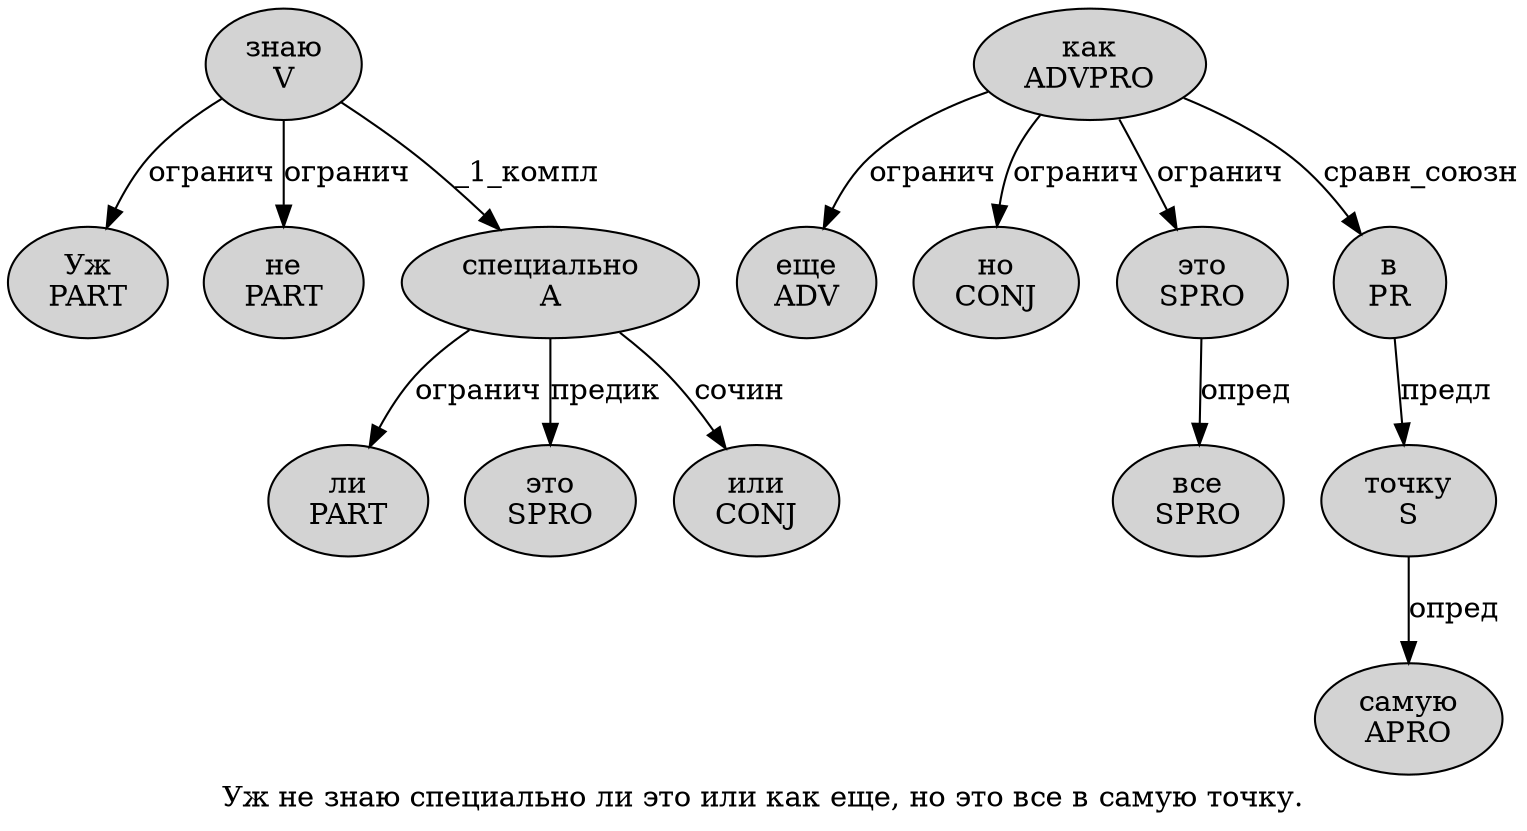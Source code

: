 digraph SENTENCE_223 {
	graph [label="Уж не знаю специально ли это или как еще, но это все в самую точку."]
	node [style=filled]
		0 [label="Уж
PART" color="" fillcolor=lightgray penwidth=1 shape=ellipse]
		1 [label="не
PART" color="" fillcolor=lightgray penwidth=1 shape=ellipse]
		2 [label="знаю
V" color="" fillcolor=lightgray penwidth=1 shape=ellipse]
		3 [label="специально
A" color="" fillcolor=lightgray penwidth=1 shape=ellipse]
		4 [label="ли
PART" color="" fillcolor=lightgray penwidth=1 shape=ellipse]
		5 [label="это
SPRO" color="" fillcolor=lightgray penwidth=1 shape=ellipse]
		6 [label="или
CONJ" color="" fillcolor=lightgray penwidth=1 shape=ellipse]
		7 [label="как
ADVPRO" color="" fillcolor=lightgray penwidth=1 shape=ellipse]
		8 [label="еще
ADV" color="" fillcolor=lightgray penwidth=1 shape=ellipse]
		10 [label="но
CONJ" color="" fillcolor=lightgray penwidth=1 shape=ellipse]
		11 [label="это
SPRO" color="" fillcolor=lightgray penwidth=1 shape=ellipse]
		12 [label="все
SPRO" color="" fillcolor=lightgray penwidth=1 shape=ellipse]
		13 [label="в
PR" color="" fillcolor=lightgray penwidth=1 shape=ellipse]
		14 [label="самую
APRO" color="" fillcolor=lightgray penwidth=1 shape=ellipse]
		15 [label="точку
S" color="" fillcolor=lightgray penwidth=1 shape=ellipse]
			15 -> 14 [label="опред"]
			2 -> 0 [label="огранич"]
			2 -> 1 [label="огранич"]
			2 -> 3 [label="_1_компл"]
			7 -> 8 [label="огранич"]
			7 -> 10 [label="огранич"]
			7 -> 11 [label="огранич"]
			7 -> 13 [label="сравн_союзн"]
			11 -> 12 [label="опред"]
			3 -> 4 [label="огранич"]
			3 -> 5 [label="предик"]
			3 -> 6 [label="сочин"]
			13 -> 15 [label="предл"]
}